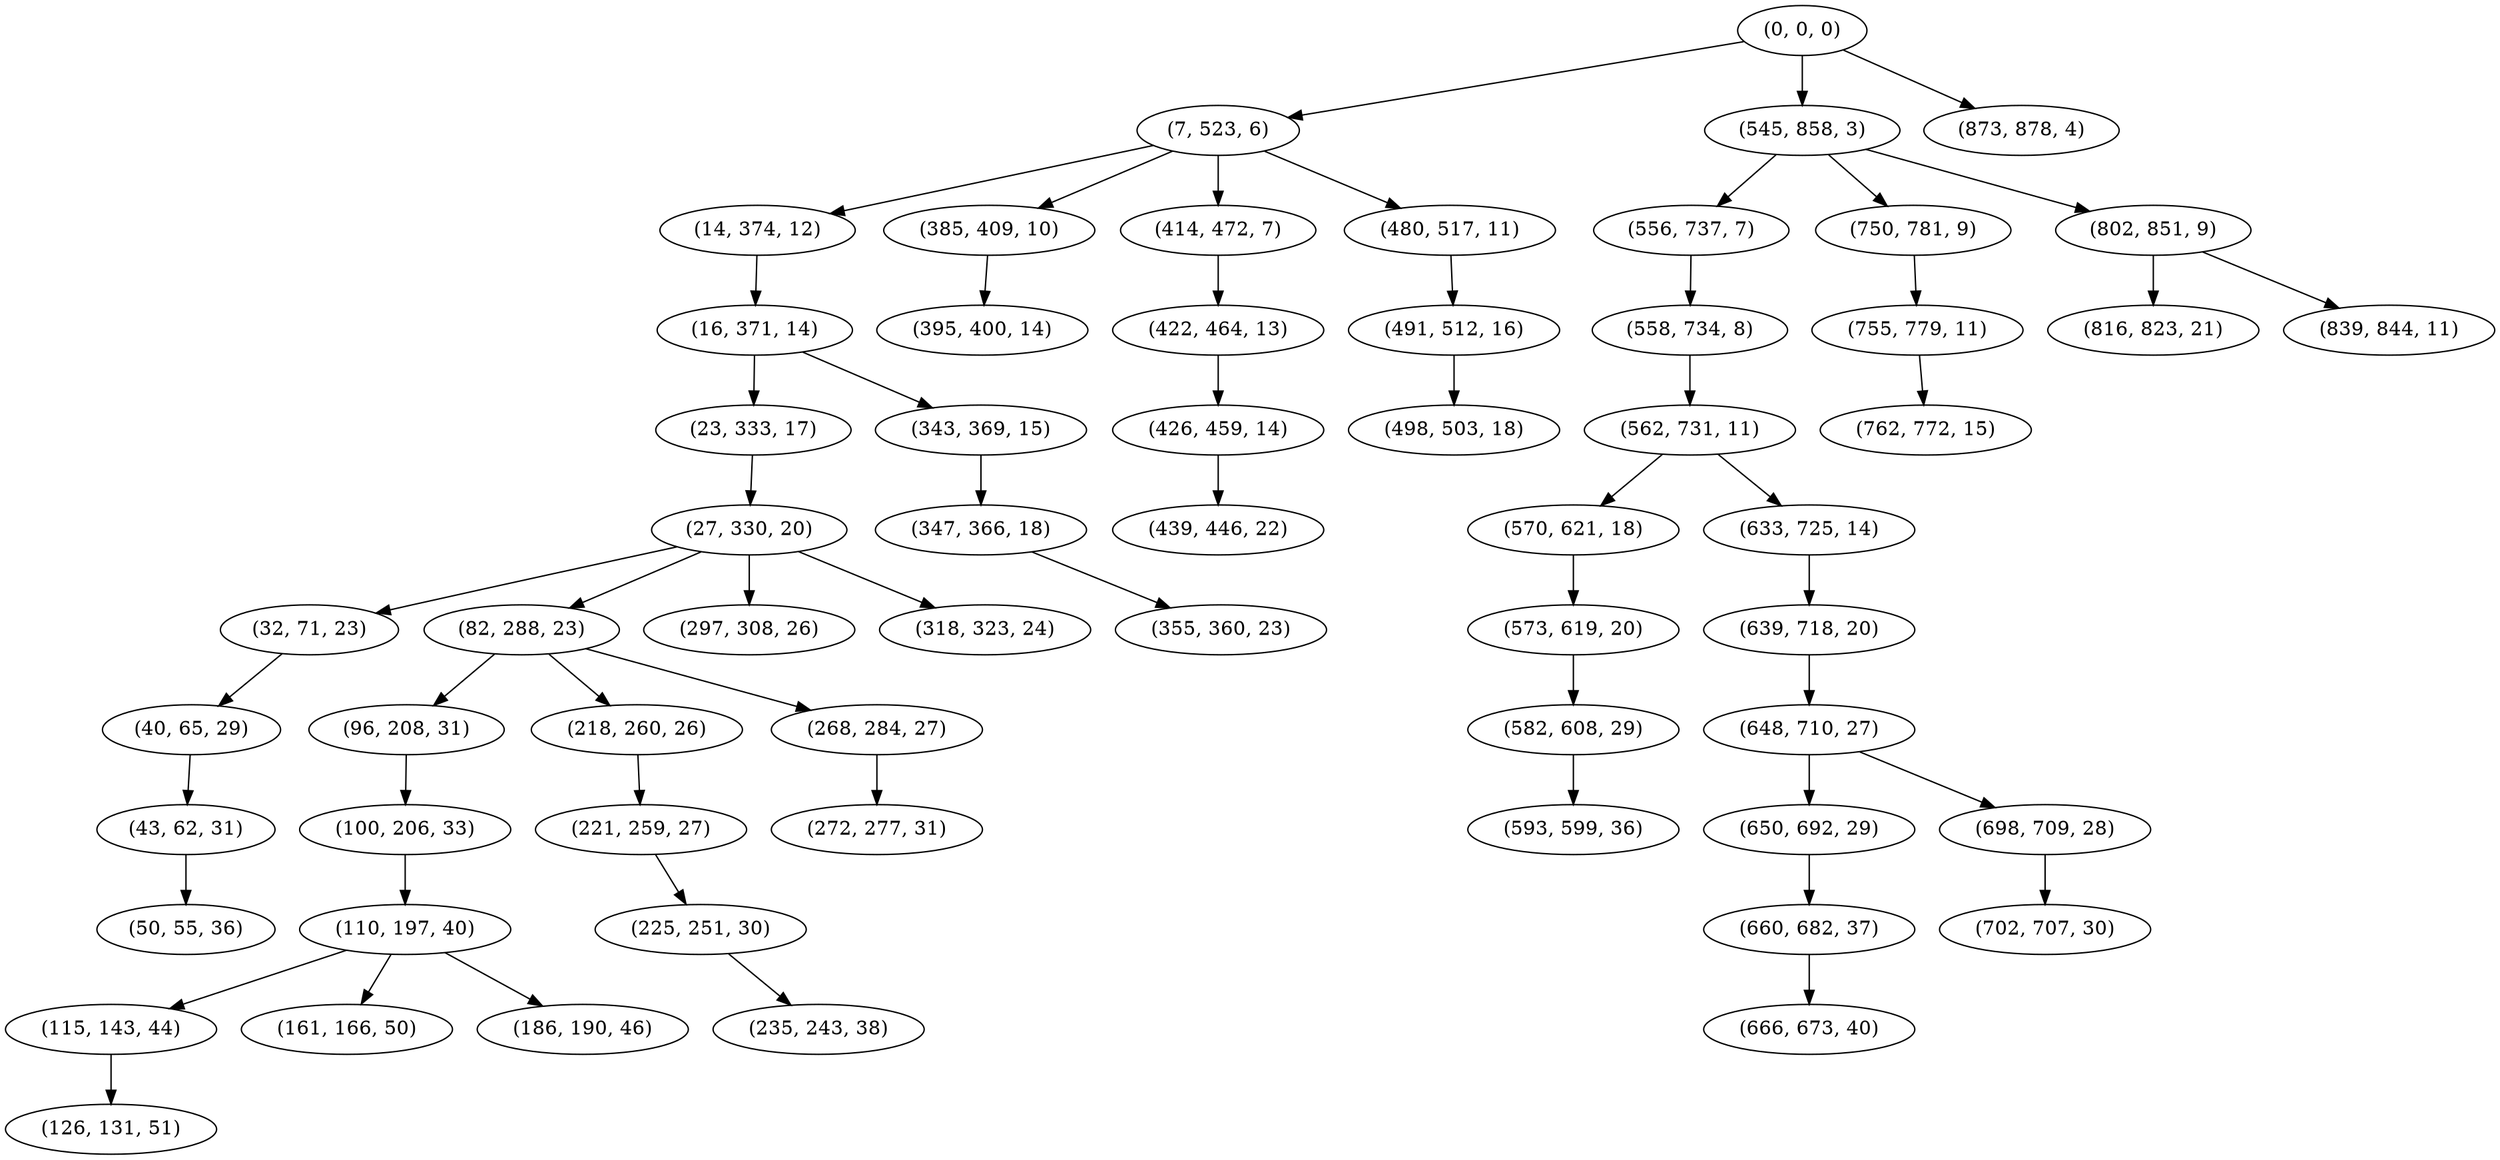 digraph tree {
    "(0, 0, 0)";
    "(7, 523, 6)";
    "(14, 374, 12)";
    "(16, 371, 14)";
    "(23, 333, 17)";
    "(27, 330, 20)";
    "(32, 71, 23)";
    "(40, 65, 29)";
    "(43, 62, 31)";
    "(50, 55, 36)";
    "(82, 288, 23)";
    "(96, 208, 31)";
    "(100, 206, 33)";
    "(110, 197, 40)";
    "(115, 143, 44)";
    "(126, 131, 51)";
    "(161, 166, 50)";
    "(186, 190, 46)";
    "(218, 260, 26)";
    "(221, 259, 27)";
    "(225, 251, 30)";
    "(235, 243, 38)";
    "(268, 284, 27)";
    "(272, 277, 31)";
    "(297, 308, 26)";
    "(318, 323, 24)";
    "(343, 369, 15)";
    "(347, 366, 18)";
    "(355, 360, 23)";
    "(385, 409, 10)";
    "(395, 400, 14)";
    "(414, 472, 7)";
    "(422, 464, 13)";
    "(426, 459, 14)";
    "(439, 446, 22)";
    "(480, 517, 11)";
    "(491, 512, 16)";
    "(498, 503, 18)";
    "(545, 858, 3)";
    "(556, 737, 7)";
    "(558, 734, 8)";
    "(562, 731, 11)";
    "(570, 621, 18)";
    "(573, 619, 20)";
    "(582, 608, 29)";
    "(593, 599, 36)";
    "(633, 725, 14)";
    "(639, 718, 20)";
    "(648, 710, 27)";
    "(650, 692, 29)";
    "(660, 682, 37)";
    "(666, 673, 40)";
    "(698, 709, 28)";
    "(702, 707, 30)";
    "(750, 781, 9)";
    "(755, 779, 11)";
    "(762, 772, 15)";
    "(802, 851, 9)";
    "(816, 823, 21)";
    "(839, 844, 11)";
    "(873, 878, 4)";
    "(0, 0, 0)" -> "(7, 523, 6)";
    "(0, 0, 0)" -> "(545, 858, 3)";
    "(0, 0, 0)" -> "(873, 878, 4)";
    "(7, 523, 6)" -> "(14, 374, 12)";
    "(7, 523, 6)" -> "(385, 409, 10)";
    "(7, 523, 6)" -> "(414, 472, 7)";
    "(7, 523, 6)" -> "(480, 517, 11)";
    "(14, 374, 12)" -> "(16, 371, 14)";
    "(16, 371, 14)" -> "(23, 333, 17)";
    "(16, 371, 14)" -> "(343, 369, 15)";
    "(23, 333, 17)" -> "(27, 330, 20)";
    "(27, 330, 20)" -> "(32, 71, 23)";
    "(27, 330, 20)" -> "(82, 288, 23)";
    "(27, 330, 20)" -> "(297, 308, 26)";
    "(27, 330, 20)" -> "(318, 323, 24)";
    "(32, 71, 23)" -> "(40, 65, 29)";
    "(40, 65, 29)" -> "(43, 62, 31)";
    "(43, 62, 31)" -> "(50, 55, 36)";
    "(82, 288, 23)" -> "(96, 208, 31)";
    "(82, 288, 23)" -> "(218, 260, 26)";
    "(82, 288, 23)" -> "(268, 284, 27)";
    "(96, 208, 31)" -> "(100, 206, 33)";
    "(100, 206, 33)" -> "(110, 197, 40)";
    "(110, 197, 40)" -> "(115, 143, 44)";
    "(110, 197, 40)" -> "(161, 166, 50)";
    "(110, 197, 40)" -> "(186, 190, 46)";
    "(115, 143, 44)" -> "(126, 131, 51)";
    "(218, 260, 26)" -> "(221, 259, 27)";
    "(221, 259, 27)" -> "(225, 251, 30)";
    "(225, 251, 30)" -> "(235, 243, 38)";
    "(268, 284, 27)" -> "(272, 277, 31)";
    "(343, 369, 15)" -> "(347, 366, 18)";
    "(347, 366, 18)" -> "(355, 360, 23)";
    "(385, 409, 10)" -> "(395, 400, 14)";
    "(414, 472, 7)" -> "(422, 464, 13)";
    "(422, 464, 13)" -> "(426, 459, 14)";
    "(426, 459, 14)" -> "(439, 446, 22)";
    "(480, 517, 11)" -> "(491, 512, 16)";
    "(491, 512, 16)" -> "(498, 503, 18)";
    "(545, 858, 3)" -> "(556, 737, 7)";
    "(545, 858, 3)" -> "(750, 781, 9)";
    "(545, 858, 3)" -> "(802, 851, 9)";
    "(556, 737, 7)" -> "(558, 734, 8)";
    "(558, 734, 8)" -> "(562, 731, 11)";
    "(562, 731, 11)" -> "(570, 621, 18)";
    "(562, 731, 11)" -> "(633, 725, 14)";
    "(570, 621, 18)" -> "(573, 619, 20)";
    "(573, 619, 20)" -> "(582, 608, 29)";
    "(582, 608, 29)" -> "(593, 599, 36)";
    "(633, 725, 14)" -> "(639, 718, 20)";
    "(639, 718, 20)" -> "(648, 710, 27)";
    "(648, 710, 27)" -> "(650, 692, 29)";
    "(648, 710, 27)" -> "(698, 709, 28)";
    "(650, 692, 29)" -> "(660, 682, 37)";
    "(660, 682, 37)" -> "(666, 673, 40)";
    "(698, 709, 28)" -> "(702, 707, 30)";
    "(750, 781, 9)" -> "(755, 779, 11)";
    "(755, 779, 11)" -> "(762, 772, 15)";
    "(802, 851, 9)" -> "(816, 823, 21)";
    "(802, 851, 9)" -> "(839, 844, 11)";
}
